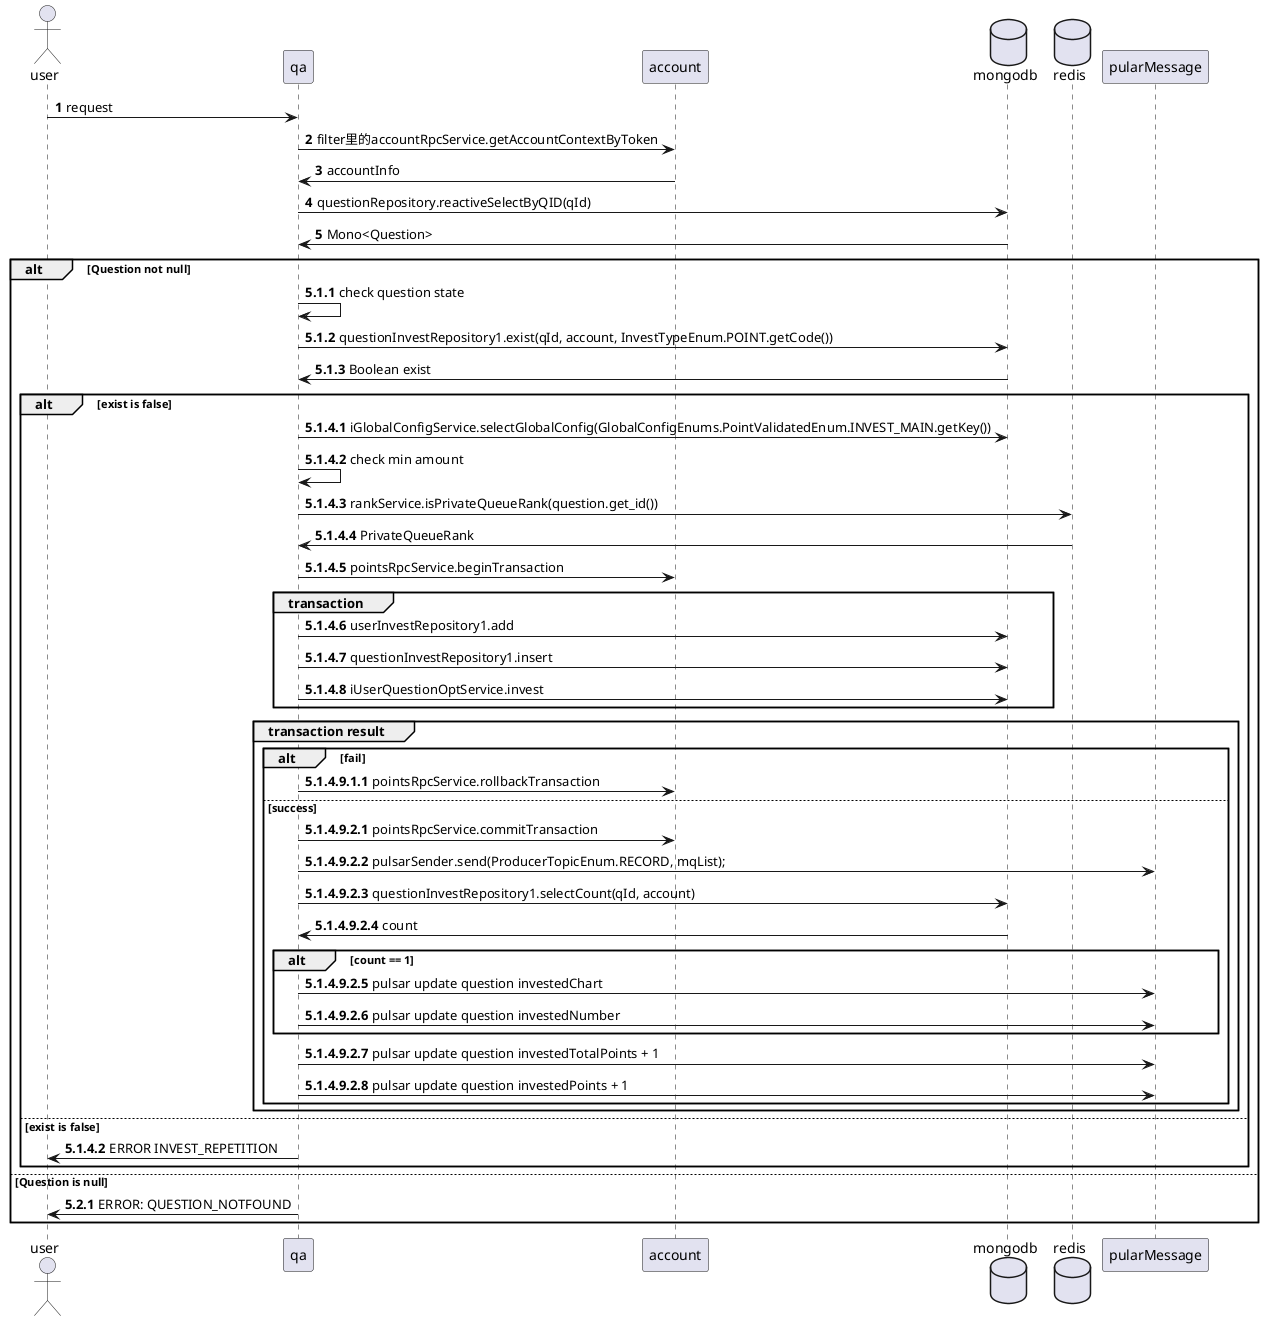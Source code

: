 @startuml

actor user order 100
participant qa order 200
participant account order 300
database mongodb order 400
database redis order 500
participant pularMessage order 600


autonumber
user -> qa : request
qa -> account : filter里的accountRpcService.getAccountContextByToken
account -> qa : accountInfo
qa -> mongodb :  questionRepository.reactiveSelectByQID(qId)
mongodb -> qa : Mono<Question>

alt Question not null
    autonumber 5.1.1
    qa -> qa : check question state
    qa -> mongodb : questionInvestRepository1.exist(qId, account, InvestTypeEnum.POINT.getCode())
    mongodb -> qa : Boolean exist
    alt exist is false
    autonumber 5.1.4.1
        qa -> mongodb : iGlobalConfigService.selectGlobalConfig(GlobalConfigEnums.PointValidatedEnum.INVEST_MAIN.getKey())
        qa -> qa : check min amount 
        qa -> redis :  rankService.isPrivateQueueRank(question.get_id())
        redis -> qa : PrivateQueueRank
        qa -> account :  pointsRpcService.beginTransaction
        group transaction 
            qa -> mongodb : userInvestRepository1.add
            qa -> mongodb : questionInvestRepository1.insert
            qa -> mongodb : iUserQuestionOptService.invest
        end
        group transaction result
        autonumber 5.1.4.9.1.1
            alt fail
                qa -> account:pointsRpcService.rollbackTransaction
            else success
            autonumber 5.1.4.9.2.1
                qa -> account:pointsRpcService.commitTransaction
                qa -> pularMessage: pulsarSender.send(ProducerTopicEnum.RECORD, mqList);
                qa -> mongodb : questionInvestRepository1.selectCount(qId, account)
                mongodb -> qa : count
                alt count == 1
                    qa -> pularMessage: pulsar update question investedChart
                    qa -> pularMessage: pulsar update question investedNumber
                end
                qa -> pularMessage: pulsar update question investedTotalPoints + 1
                qa -> pularMessage: pulsar update question investedPoints + 1

            end
        end
    else exist is false
    autonumber 5.1.4.2
    qa -> user : ERROR INVEST_REPETITION
    end

else Question is null
    autonumber 5.2.1
    qa -> user : ERROR: QUESTION_NOTFOUND

end

@enduml
